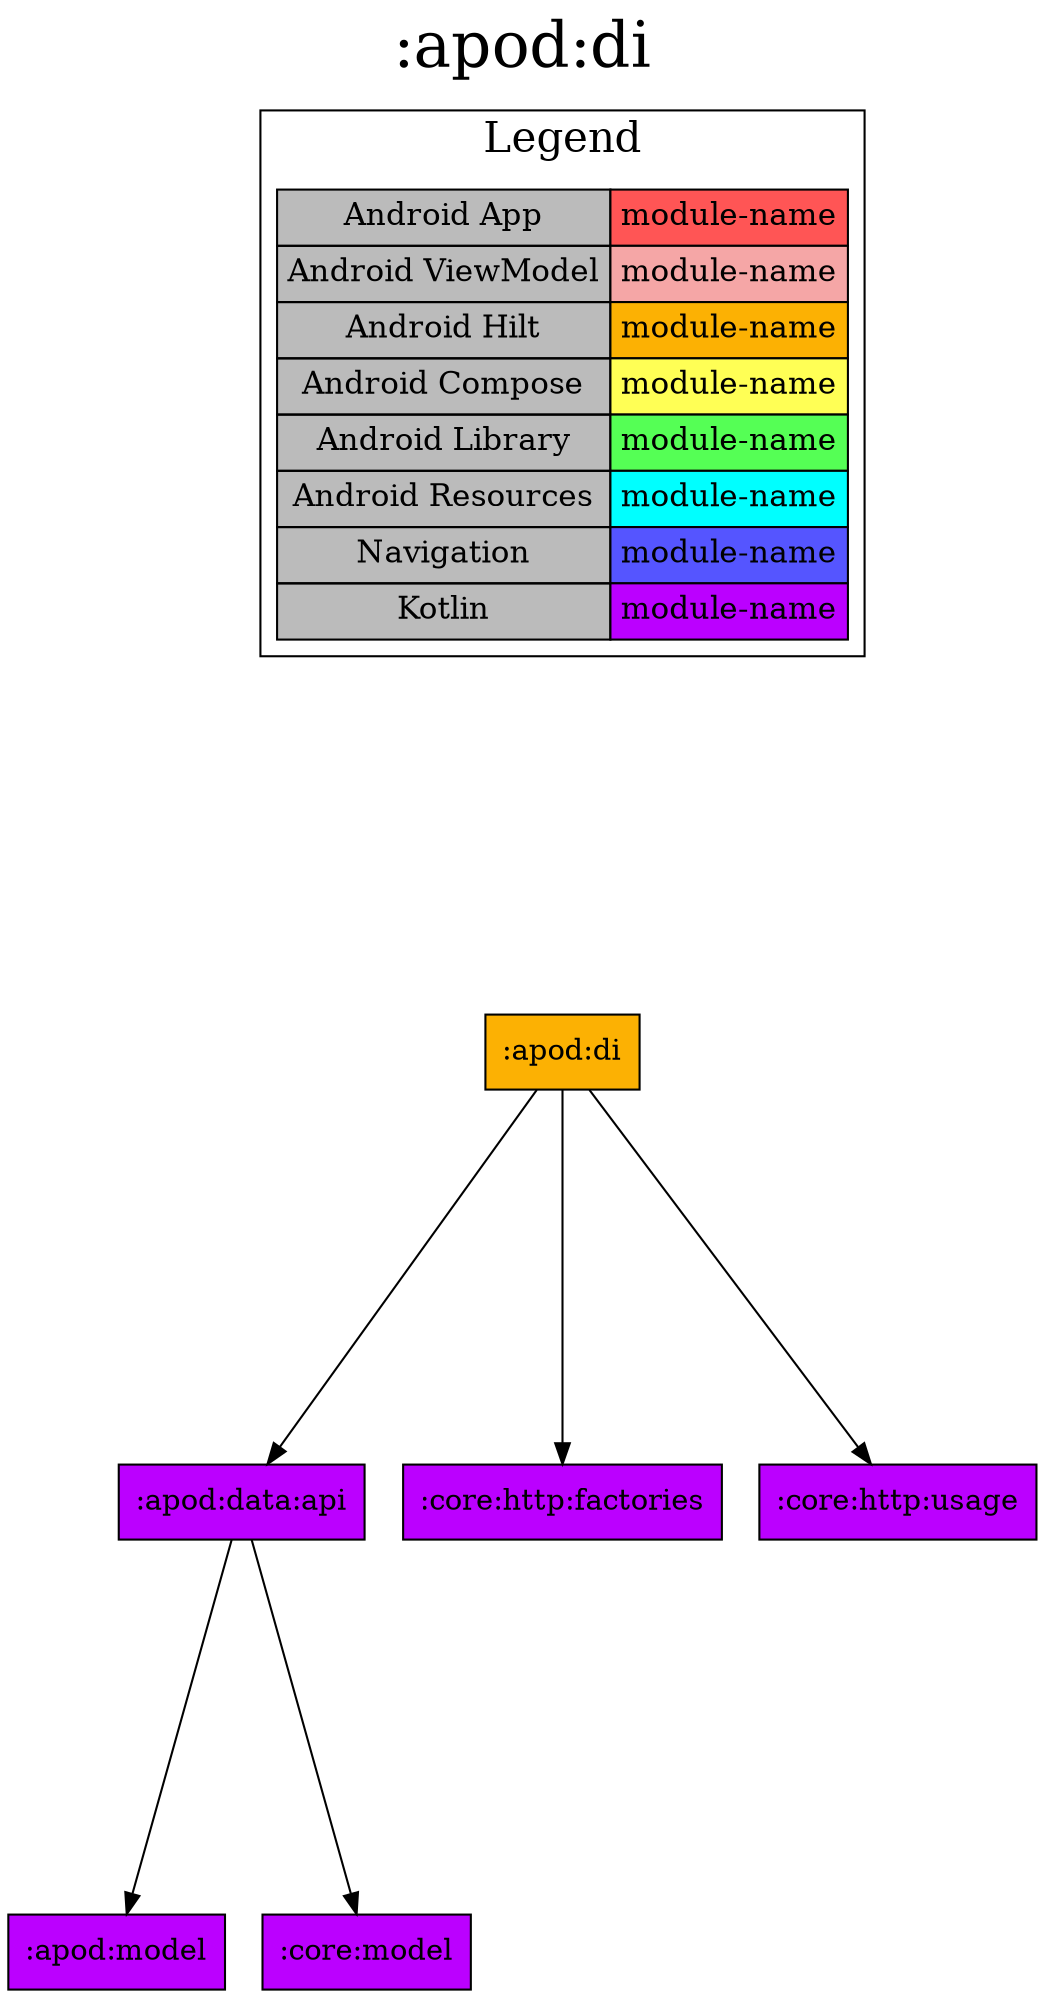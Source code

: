 digraph {
edge ["dir"="forward"]
graph ["dpi"="100","label"=":apod:di","labelloc"="t","fontsize"="30","ranksep"="2.5","rankdir"="TB"]
node ["style"="filled"]
":apod:di" ["shape"="box","fillcolor"="#FCB103"]
":apod:data:api" ["fillcolor"="#BB00FF","shape"="box"]
":apod:model" ["fillcolor"="#BB00FF","shape"="box"]
":core:model" ["fillcolor"="#BB00FF","shape"="box"]
":core:http:factories" ["fillcolor"="#BB00FF","shape"="box"]
":core:http:usage" ["fillcolor"="#BB00FF","shape"="box"]
{
edge ["dir"="none"]
graph ["rank"="same"]
":apod:di"
}
":apod:di" -> ":apod:data:api"
":apod:di" -> ":core:http:factories"
":apod:di" -> ":core:http:usage"
":apod:data:api" -> ":apod:model"
":apod:data:api" -> ":core:model"
subgraph "cluster_legend" {
edge ["dir"="none"]
graph ["label"="Legend","fontsize"="20"]
"Legend" ["style"="filled","fillcolor"="#bbbbbb","shape"="none","margin"="0","fontsize"="15","label"=<
<TABLE BORDER="0" CELLBORDER="1" CELLSPACING="0" CELLPADDING="4">
<TR><TD>Android App</TD><TD BGCOLOR="#FF5555">module-name</TD></TR>
<TR><TD>Android ViewModel</TD><TD BGCOLOR="#F5A6A6">module-name</TD></TR>
<TR><TD>Android Hilt</TD><TD BGCOLOR="#FCB103">module-name</TD></TR>
<TR><TD>Android Compose</TD><TD BGCOLOR="#FFFF55">module-name</TD></TR>
<TR><TD>Android Library</TD><TD BGCOLOR="#55FF55">module-name</TD></TR>
<TR><TD>Android Resources</TD><TD BGCOLOR="#00FFFF">module-name</TD></TR>
<TR><TD>Navigation</TD><TD BGCOLOR="#5555FF">module-name</TD></TR>
<TR><TD>Kotlin</TD><TD BGCOLOR="#BB00FF">module-name</TD></TR>
</TABLE>
>]
} -> ":apod:di" ["style"="invis"]
}